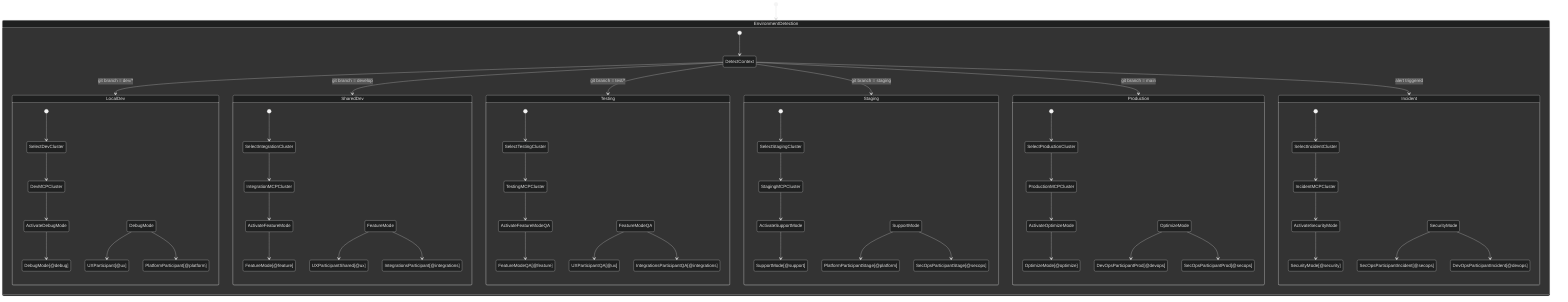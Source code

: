 %% config: theme: dark
%%{init: {'theme': 'dark'}}%%
stateDiagram-v2
    [*] --> EnvironmentDetection

    state EnvironmentDetection {
        [*] --> DetectContext
        DetectContext --> LocalDev : git branch = dev/*
        DetectContext --> SharedDev : git branch = develop
        DetectContext --> Testing : git branch = test/*
        DetectContext --> Staging : git branch = staging
        DetectContext --> Production : git branch = main
        DetectContext --> Incident : alert triggered
    }

    state LocalDev {
        [*] --> SelectDevCluster
        SelectDevCluster --> DevMCPCluster
        DevMCPCluster --> ActivateDebugMode
        ActivateDebugMode --> DebugMode[@debug]
        DebugMode --> UXParticipant[@ux]
        DebugMode --> PlatformParticipant[@platform]
    }

    state SharedDev {
        [*] --> SelectIntegrationCluster
        SelectIntegrationCluster --> IntegrationMCPCluster
        IntegrationMCPCluster --> ActivateFeatureMode
        ActivateFeatureMode --> FeatureMode[@feature]
        FeatureMode --> UXParticipantShared[@ux]
        FeatureMode --> IntegrationsParticipant[@integrations]
    }

    state Testing {
        [*] --> SelectTestingCluster
        SelectTestingCluster --> TestingMCPCluster
        TestingMCPCluster --> ActivateFeatureModeQA
        ActivateFeatureModeQA --> FeatureModeQA[@feature]
        FeatureModeQA --> UXParticipantQA[@ux]
        FeatureModeQA --> IntegrationsParticipantQA[@integrations]
    }

    state Staging {
        [*] --> SelectStagingCluster
        SelectStagingCluster --> StagingMCPCluster
        StagingMCPCluster --> ActivateSupportMode
        ActivateSupportMode --> SupportMode[@support]
        SupportMode --> PlatformParticipantStage[@platform]
        SupportMode --> SecOpsParticipantStage[@secops]
    }

    state Production {
        [*] --> SelectProductionCluster
        SelectProductionCluster --> ProductionMCPCluster
        ProductionMCPCluster --> ActivateOptimizeMode
        ActivateOptimizeMode --> OptimizeMode[@optimize]
        OptimizeMode --> DevOpsParticipantProd[@devops]
        OptimizeMode --> SecOpsParticipantProd[@secops]
    }

    state Incident {
        [*] --> SelectIncidentCluster
        SelectIncidentCluster --> IncidentMCPCluster
        IncidentMCPCluster --> ActivateSecurityMode
        ActivateSecurityMode --> SecurityMode[@security]
        SecurityMode --> SecOpsParticipantIncident[@secops]
        SecurityMode --> DevOpsParticipantIncident[@devops]
    }